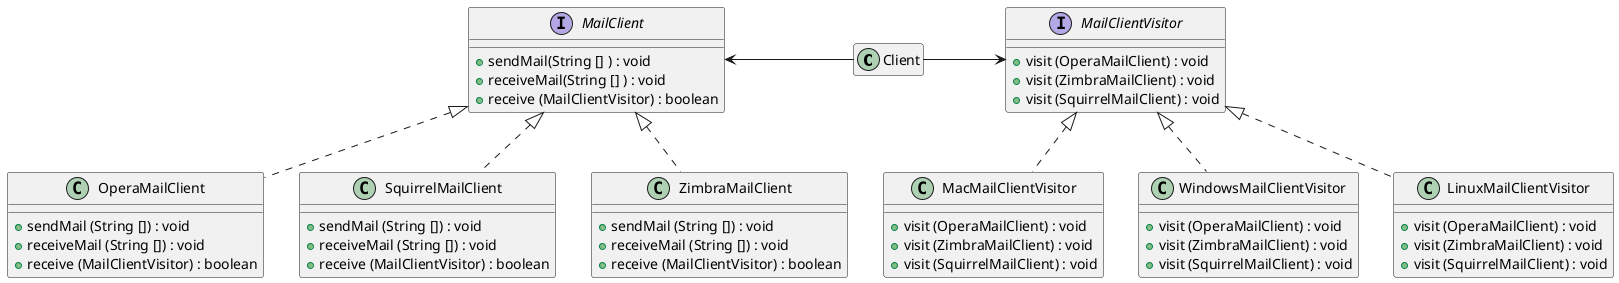 @startuml
'https://plantuml.com/class-diagram

class Client
hide Client members

Client -left-> MailClient
Client -right->MailClientVisitor

interface MailClient {
    + sendMail(String [] ) : void
    + receiveMail(String [] ) : void
    + receive (MailClientVisitor) : boolean
}

class OperaMailClient implements MailClient{
    + sendMail (String []) : void
    + receiveMail (String []) : void
    + receive (MailClientVisitor) : boolean
}

class SquirrelMailClient implements MailClient{
    + sendMail (String []) : void
    + receiveMail (String []) : void
    + receive (MailClientVisitor) : boolean
}
class ZimbraMailClient implements MailClient{
    + sendMail (String []) : void
    + receiveMail (String []) : void
    + receive (MailClientVisitor) : boolean
}

interface MailClientVisitor {
    + visit (OperaMailClient) : void
    + visit (ZimbraMailClient) : void
    + visit (SquirrelMailClient) : void
}

class MacMailClientVisitor implements MailClientVisitor {
    + visit (OperaMailClient) : void
    + visit (ZimbraMailClient) : void
    + visit (SquirrelMailClient) : void
}

class WindowsMailClientVisitor implements MailClientVisitor {
    + visit (OperaMailClient) : void
    + visit (ZimbraMailClient) : void
    + visit (SquirrelMailClient) : void
}

class LinuxMailClientVisitor implements MailClientVisitor {
    + visit (OperaMailClient) : void
    + visit (ZimbraMailClient) : void
    + visit (SquirrelMailClient) : void
}
@enduml